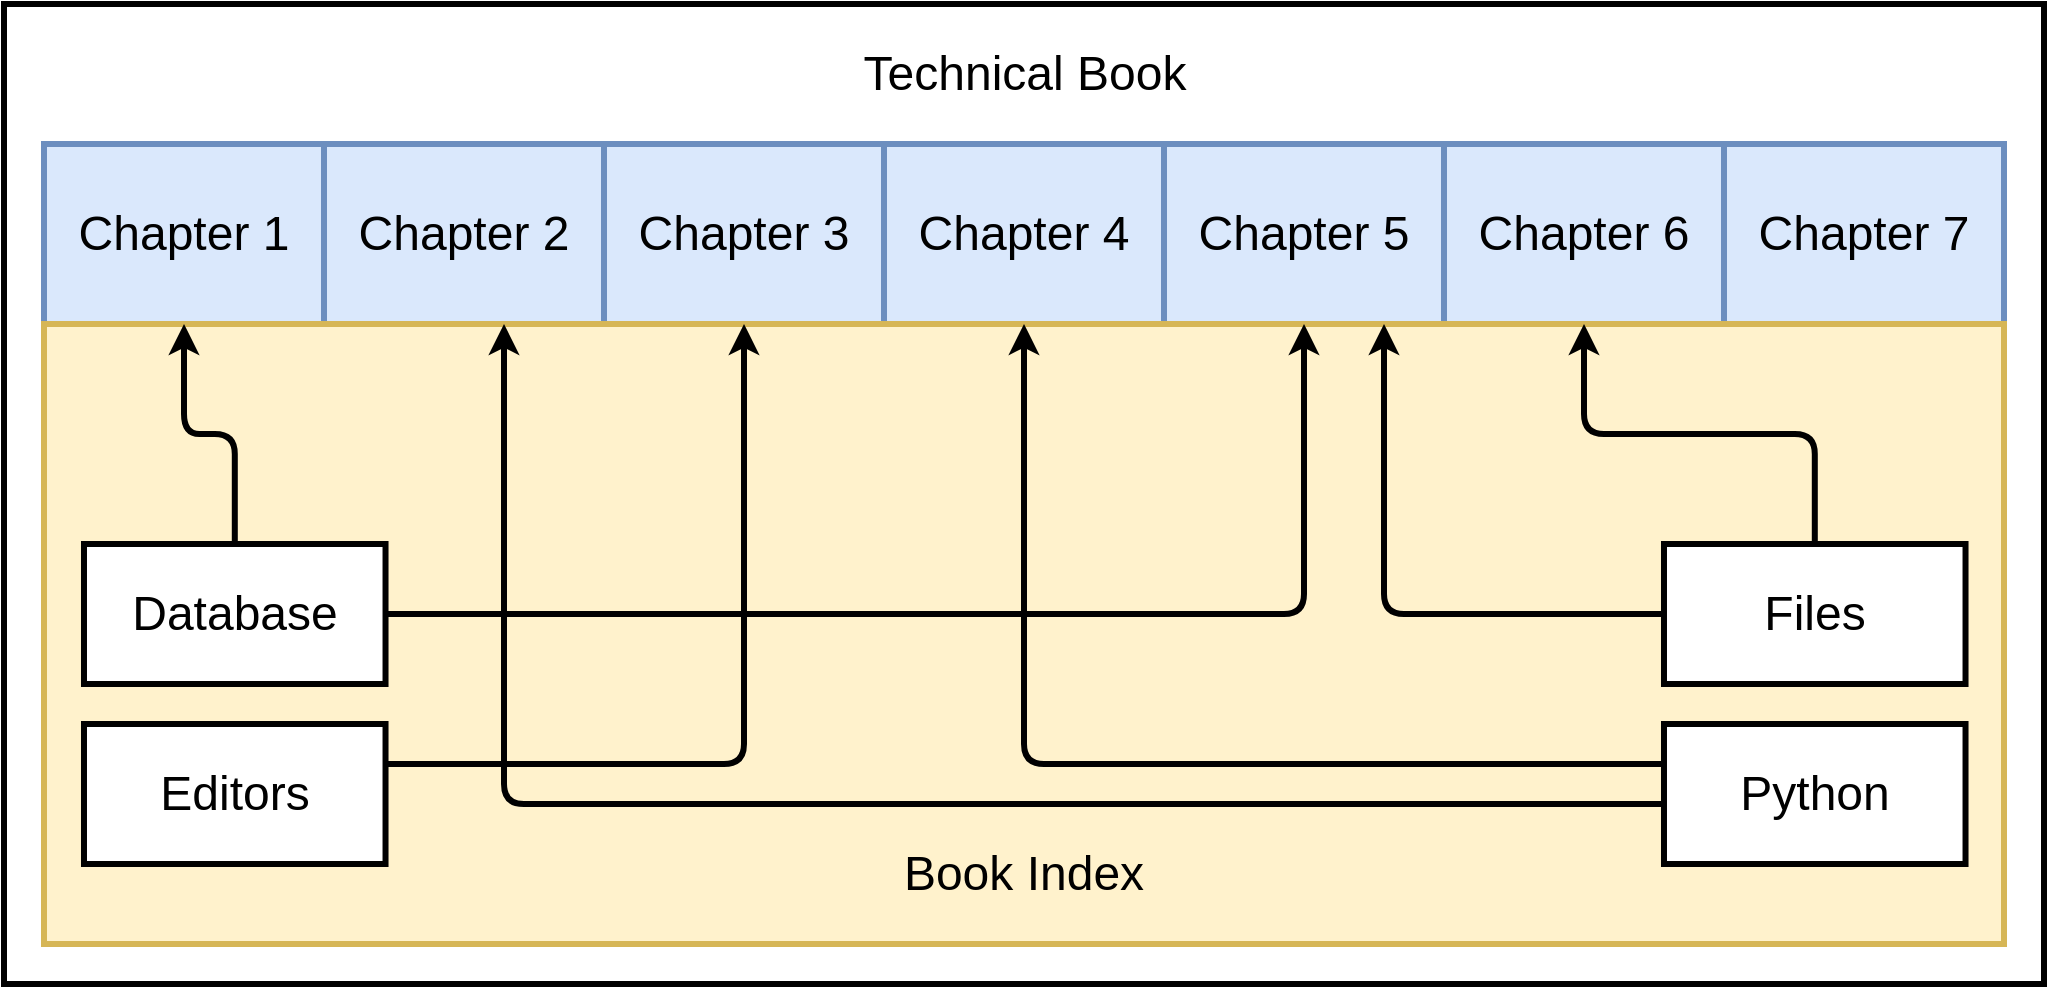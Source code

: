 <mxfile>
    <diagram id="objTApYHlBqCKos3M7rL" name="Page-1">
        <mxGraphModel dx="1707" dy="1637" grid="1" gridSize="10" guides="1" tooltips="1" connect="1" arrows="1" fold="1" page="1" pageScale="1" pageWidth="1920" pageHeight="1200" math="0" shadow="0">
            <root>
                <mxCell id="0"/>
                <mxCell id="1" parent="0"/>
                <mxCell id="4" value="" style="rounded=0;whiteSpace=wrap;html=1;fillColor=#FFFFFF;strokeWidth=3;" parent="1" vertex="1">
                    <mxGeometry x="80" y="420" width="1020" height="490" as="geometry"/>
                </mxCell>
                <mxCell id="66" value="&lt;font style=&quot;font-size: 24px&quot;&gt;Technical Book&lt;/font&gt;" style="text;html=1;strokeColor=none;fillColor=none;align=center;verticalAlign=middle;whiteSpace=wrap;rounded=0;" parent="1" vertex="1">
                    <mxGeometry x="492.5" y="440" width="195" height="30" as="geometry"/>
                </mxCell>
                <mxCell id="77" value="&lt;font style=&quot;font-size: 24px&quot;&gt;Chapter 1&lt;/font&gt;" style="rounded=0;whiteSpace=wrap;html=1;strokeWidth=3;fillColor=#dae8fc;strokeColor=#6c8ebf;" vertex="1" parent="1">
                    <mxGeometry x="100" y="490" width="140" height="90" as="geometry"/>
                </mxCell>
                <mxCell id="83" value="&lt;font style=&quot;font-size: 24px&quot;&gt;Chapter 2&lt;/font&gt;" style="rounded=0;whiteSpace=wrap;html=1;strokeWidth=3;fillColor=#dae8fc;strokeColor=#6c8ebf;" vertex="1" parent="1">
                    <mxGeometry x="240" y="490" width="140" height="90" as="geometry"/>
                </mxCell>
                <mxCell id="84" value="&lt;font style=&quot;font-size: 24px&quot;&gt;Chapter 3&lt;/font&gt;" style="rounded=0;whiteSpace=wrap;html=1;strokeWidth=3;fillColor=#dae8fc;strokeColor=#6c8ebf;" vertex="1" parent="1">
                    <mxGeometry x="380" y="490" width="140" height="90" as="geometry"/>
                </mxCell>
                <mxCell id="85" value="&lt;font style=&quot;font-size: 24px&quot;&gt;Chapter 4&lt;/font&gt;" style="rounded=0;whiteSpace=wrap;html=1;strokeWidth=3;fillColor=#dae8fc;strokeColor=#6c8ebf;" vertex="1" parent="1">
                    <mxGeometry x="520" y="490" width="140" height="90" as="geometry"/>
                </mxCell>
                <mxCell id="86" value="&lt;font style=&quot;font-size: 24px&quot;&gt;Chapter 5&lt;/font&gt;" style="rounded=0;whiteSpace=wrap;html=1;strokeWidth=3;fillColor=#dae8fc;strokeColor=#6c8ebf;" vertex="1" parent="1">
                    <mxGeometry x="660" y="490" width="140" height="90" as="geometry"/>
                </mxCell>
                <mxCell id="87" value="&lt;font style=&quot;font-size: 24px&quot;&gt;Chapter 6&lt;/font&gt;" style="rounded=0;whiteSpace=wrap;html=1;strokeWidth=3;fillColor=#dae8fc;strokeColor=#6c8ebf;" vertex="1" parent="1">
                    <mxGeometry x="800" y="490" width="140" height="90" as="geometry"/>
                </mxCell>
                <mxCell id="88" value="&lt;font style=&quot;font-size: 24px&quot;&gt;Chapter 7&lt;/font&gt;" style="rounded=0;whiteSpace=wrap;html=1;strokeWidth=3;fillColor=#dae8fc;strokeColor=#6c8ebf;" vertex="1" parent="1">
                    <mxGeometry x="940" y="490" width="140" height="90" as="geometry"/>
                </mxCell>
                <mxCell id="74" value="" style="rounded=0;whiteSpace=wrap;html=1;fillColor=#fff2cc;strokeWidth=3;strokeColor=#d6b656;" vertex="1" parent="1">
                    <mxGeometry x="100" y="580" width="980" height="310" as="geometry"/>
                </mxCell>
                <mxCell id="75" value="&lt;font style=&quot;font-size: 24px&quot;&gt;Book Index&lt;/font&gt;" style="text;html=1;strokeColor=none;fillColor=none;align=center;verticalAlign=middle;whiteSpace=wrap;rounded=0;" vertex="1" parent="1">
                    <mxGeometry x="498.125" y="840" width="183.75" height="30" as="geometry"/>
                </mxCell>
                <mxCell id="89" style="edgeStyle=orthogonalEdgeStyle;html=1;strokeWidth=3;" edge="1" parent="1" source="42" target="77">
                    <mxGeometry relative="1" as="geometry"/>
                </mxCell>
                <mxCell id="92" style="edgeStyle=orthogonalEdgeStyle;html=1;strokeWidth=3;" edge="1" parent="1" source="42" target="86">
                    <mxGeometry relative="1" as="geometry"/>
                </mxCell>
                <mxCell id="42" value="&lt;font style=&quot;font-size: 24px&quot;&gt;Database&lt;/font&gt;" style="rounded=0;whiteSpace=wrap;html=1;strokeWidth=3;" parent="1" vertex="1">
                    <mxGeometry x="119.996" y="690" width="150.769" height="70" as="geometry"/>
                </mxCell>
                <mxCell id="94" style="edgeStyle=orthogonalEdgeStyle;html=1;strokeWidth=3;" edge="1" parent="1" source="93" target="83">
                    <mxGeometry relative="1" as="geometry">
                        <Array as="points">
                            <mxPoint x="330" y="820"/>
                        </Array>
                    </mxGeometry>
                </mxCell>
                <mxCell id="95" style="edgeStyle=orthogonalEdgeStyle;html=1;strokeWidth=3;" edge="1" parent="1" source="93" target="85">
                    <mxGeometry relative="1" as="geometry">
                        <Array as="points">
                            <mxPoint x="590" y="800"/>
                        </Array>
                    </mxGeometry>
                </mxCell>
                <mxCell id="93" value="&lt;font style=&quot;font-size: 24px&quot;&gt;Python&lt;/font&gt;" style="rounded=0;whiteSpace=wrap;html=1;strokeWidth=3;" vertex="1" parent="1">
                    <mxGeometry x="909.996" y="780" width="150.769" height="70" as="geometry"/>
                </mxCell>
                <mxCell id="97" style="edgeStyle=orthogonalEdgeStyle;html=1;strokeWidth=3;" edge="1" parent="1" source="96" target="87">
                    <mxGeometry relative="1" as="geometry"/>
                </mxCell>
                <mxCell id="98" style="edgeStyle=orthogonalEdgeStyle;html=1;strokeWidth=3;" edge="1" parent="1" source="96" target="86">
                    <mxGeometry relative="1" as="geometry">
                        <Array as="points">
                            <mxPoint x="770" y="725"/>
                        </Array>
                    </mxGeometry>
                </mxCell>
                <mxCell id="96" value="&lt;span style=&quot;font-size: 24px&quot;&gt;Files&lt;/span&gt;" style="rounded=0;whiteSpace=wrap;html=1;strokeWidth=3;" vertex="1" parent="1">
                    <mxGeometry x="909.996" y="690" width="150.769" height="70" as="geometry"/>
                </mxCell>
                <mxCell id="100" style="edgeStyle=orthogonalEdgeStyle;html=1;strokeWidth=3;" edge="1" parent="1" source="99" target="84">
                    <mxGeometry relative="1" as="geometry">
                        <Array as="points">
                            <mxPoint x="450" y="800"/>
                        </Array>
                    </mxGeometry>
                </mxCell>
                <mxCell id="99" value="&lt;span style=&quot;font-size: 24px&quot;&gt;Editors&lt;/span&gt;" style="rounded=0;whiteSpace=wrap;html=1;strokeWidth=3;" vertex="1" parent="1">
                    <mxGeometry x="119.996" y="780" width="150.769" height="70" as="geometry"/>
                </mxCell>
            </root>
        </mxGraphModel>
    </diagram>
</mxfile>